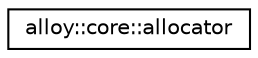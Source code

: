 digraph "Graphical Class Hierarchy"
{
  edge [fontname="Helvetica",fontsize="10",labelfontname="Helvetica",labelfontsize="10"];
  node [fontname="Helvetica",fontsize="10",shape=record];
  rankdir="LR";
  Node1 [label="alloy::core::allocator",height=0.2,width=0.4,color="black", fillcolor="white", style="filled",URL="$d8/d5a/classalloy_1_1core_1_1allocator.html",tooltip="The basic allocator used in the engine. "];
}

